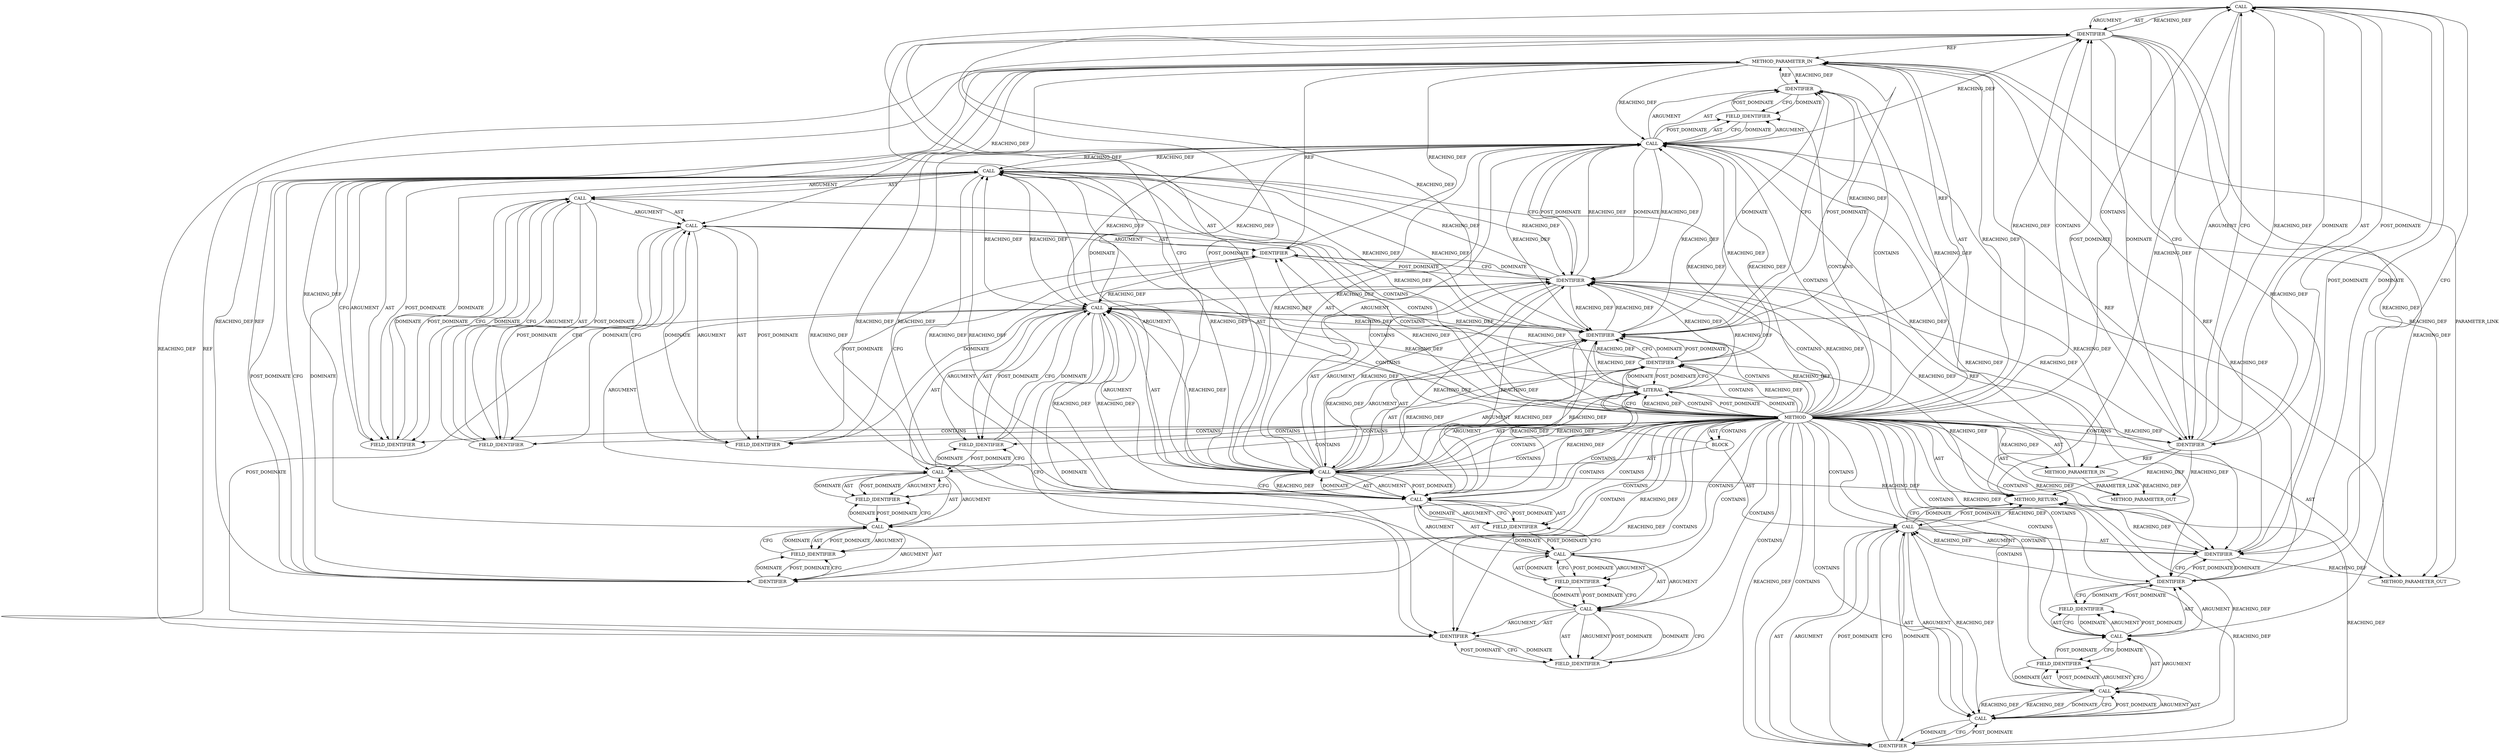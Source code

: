 digraph {
  4963 [label=CALL ORDER=2 ARGUMENT_INDEX=-1 CODE="encode_epilogue_plain(con, aborted)" COLUMN_NUMBER=2 METHOD_FULL_NAME="encode_epilogue_plain" LINE_NUMBER=1489 TYPE_FULL_NAME="<empty>" DISPATCH_TYPE="STATIC_DISPATCH" SIGNATURE="" NAME="encode_epilogue_plain"]
  4935 [label=LITERAL ORDER=1 ARGUMENT_INDEX=1 CODE="\"%s con %p msg %p aborted %d crcs %u %u %u\\n\"" COLUMN_NUMBER=7 LINE_NUMBER=1485 TYPE_FULL_NAME="char"]
  4939 [label=IDENTIFIER ORDER=1 ARGUMENT_INDEX=1 CODE="con" COLUMN_NUMBER=7 LINE_NUMBER=1486 TYPE_FULL_NAME="ceph_connection*" NAME="con"]
  4961 [label=FIELD_IDENTIFIER ORDER=2 ARGUMENT_INDEX=2 CODE="out_epil" COLUMN_NUMBER=36 LINE_NUMBER=1487 CANONICAL_NAME="out_epil"]
  4943 [label=CALL ORDER=1 ARGUMENT_INDEX=1 CODE="con->v2.out_epil" COLUMN_NUMBER=30 METHOD_FULL_NAME="<operator>.fieldAccess" LINE_NUMBER=1486 TYPE_FULL_NAME="<empty>" DISPATCH_TYPE="STATIC_DISPATCH" SIGNATURE="" NAME="<operator>.fieldAccess"]
  4955 [label=FIELD_IDENTIFIER ORDER=2 ARGUMENT_INDEX=2 CODE="middle_crc" COLUMN_NUMBER=7 LINE_NUMBER=1487 CANONICAL_NAME="middle_crc"]
  4953 [label=FIELD_IDENTIFIER ORDER=2 ARGUMENT_INDEX=2 CODE="v2" COLUMN_NUMBER=7 LINE_NUMBER=1487 CANONICAL_NAME="v2"]
  4940 [label=FIELD_IDENTIFIER ORDER=2 ARGUMENT_INDEX=2 CODE="out_msg" COLUMN_NUMBER=7 LINE_NUMBER=1486 CANONICAL_NAME="out_msg"]
  4962 [label=FIELD_IDENTIFIER ORDER=2 ARGUMENT_INDEX=2 CODE="data_crc" COLUMN_NUMBER=36 LINE_NUMBER=1487 CANONICAL_NAME="data_crc"]
  4933 [label=BLOCK ORDER=3 ARGUMENT_INDEX=-1 CODE="{
	dout(\"%s con %p msg %p aborted %d crcs %u %u %u\\n\", __func__, con,
	     con->out_msg, aborted, con->v2.out_epil.front_crc,
	     con->v2.out_epil.middle_crc, con->v2.out_epil.data_crc);

	encode_epilogue_plain(con, aborted);
	add_out_kvec(con, &con->v2.out_epil, CEPH_EPILOGUE_PLAIN_LEN);
}" COLUMN_NUMBER=1 LINE_NUMBER=1484 TYPE_FULL_NAME="void"]
  4957 [label=CALL ORDER=1 ARGUMENT_INDEX=1 CODE="con->v2.out_epil" COLUMN_NUMBER=36 METHOD_FULL_NAME="<operator>.fieldAccess" LINE_NUMBER=1487 TYPE_FULL_NAME="<empty>" DISPATCH_TYPE="STATIC_DISPATCH" SIGNATURE="" NAME="<operator>.fieldAccess"]
  4949 [label=CALL ORDER=7 ARGUMENT_INDEX=7 CODE="con->v2.out_epil.middle_crc" COLUMN_NUMBER=7 METHOD_FULL_NAME="<operator>.fieldAccess" LINE_NUMBER=1487 TYPE_FULL_NAME="<empty>" DISPATCH_TYPE="STATIC_DISPATCH" SIGNATURE="" NAME="<operator>.fieldAccess"]
  4930 [label=METHOD COLUMN_NUMBER=1 LINE_NUMBER=1483 COLUMN_NUMBER_END=1 IS_EXTERNAL=false SIGNATURE="void prepare_epilogue_plain (ceph_connection*,bool)" NAME="prepare_epilogue_plain" AST_PARENT_TYPE="TYPE_DECL" AST_PARENT_FULL_NAME="file_code_old-a282a2f-decode_preamble-531.c:<global>" ORDER=71 CODE="static void prepare_epilogue_plain(struct ceph_connection *con, bool aborted)
{
	dout(\"%s con %p msg %p aborted %d crcs %u %u %u\\n\", __func__, con,
	     con->out_msg, aborted, con->v2.out_epil.front_crc,
	     con->v2.out_epil.middle_crc, con->v2.out_epil.data_crc);

	encode_epilogue_plain(con, aborted);
	add_out_kvec(con, &con->v2.out_epil, CEPH_EPILOGUE_PLAIN_LEN);
}" FULL_NAME="prepare_epilogue_plain" LINE_NUMBER_END=1491 FILENAME="file_code_old-a282a2f-decode_preamble-531.c"]
  4964 [label=IDENTIFIER ORDER=1 ARGUMENT_INDEX=1 CODE="con" COLUMN_NUMBER=24 LINE_NUMBER=1489 TYPE_FULL_NAME="ceph_connection*" NAME="con"]
  4970 [label=CALL ORDER=1 ARGUMENT_INDEX=1 CODE="con->v2" COLUMN_NUMBER=21 METHOD_FULL_NAME="<operator>.indirectFieldAccess" LINE_NUMBER=1490 TYPE_FULL_NAME="<empty>" DISPATCH_TYPE="STATIC_DISPATCH" SIGNATURE="" NAME="<operator>.indirectFieldAccess"]
  4952 [label=IDENTIFIER ORDER=1 ARGUMENT_INDEX=1 CODE="con" COLUMN_NUMBER=7 LINE_NUMBER=1487 TYPE_FULL_NAME="ceph_connection*" NAME="con"]
  4937 [label=IDENTIFIER ORDER=3 ARGUMENT_INDEX=3 CODE="con" COLUMN_NUMBER=64 LINE_NUMBER=1485 TYPE_FULL_NAME="ceph_connection*" NAME="con"]
  4945 [label=IDENTIFIER ORDER=1 ARGUMENT_INDEX=1 CODE="con" COLUMN_NUMBER=30 LINE_NUMBER=1486 TYPE_FULL_NAME="ceph_connection*" NAME="con"]
  4966 [label=CALL ORDER=3 ARGUMENT_INDEX=-1 CODE="add_out_kvec(con, &con->v2.out_epil, CEPH_EPILOGUE_PLAIN_LEN)" COLUMN_NUMBER=2 METHOD_FULL_NAME="add_out_kvec" LINE_NUMBER=1490 TYPE_FULL_NAME="<empty>" DISPATCH_TYPE="STATIC_DISPATCH" SIGNATURE="" NAME="add_out_kvec"]
  4972 [label=FIELD_IDENTIFIER ORDER=2 ARGUMENT_INDEX=2 CODE="v2" COLUMN_NUMBER=21 LINE_NUMBER=1490 CANONICAL_NAME="v2"]
  4971 [label=IDENTIFIER ORDER=1 ARGUMENT_INDEX=1 CODE="con" COLUMN_NUMBER=21 LINE_NUMBER=1490 TYPE_FULL_NAME="ceph_connection*" NAME="con"]
  4960 [label=FIELD_IDENTIFIER ORDER=2 ARGUMENT_INDEX=2 CODE="v2" COLUMN_NUMBER=36 LINE_NUMBER=1487 CANONICAL_NAME="v2"]
  4956 [label=CALL ORDER=8 ARGUMENT_INDEX=8 CODE="con->v2.out_epil.data_crc" COLUMN_NUMBER=36 METHOD_FULL_NAME="<operator>.fieldAccess" LINE_NUMBER=1487 TYPE_FULL_NAME="<empty>" DISPATCH_TYPE="STATIC_DISPATCH" SIGNATURE="" NAME="<operator>.fieldAccess"]
  4944 [label=CALL ORDER=1 ARGUMENT_INDEX=1 CODE="con->v2" COLUMN_NUMBER=30 METHOD_FULL_NAME="<operator>.indirectFieldAccess" LINE_NUMBER=1486 TYPE_FULL_NAME="<empty>" DISPATCH_TYPE="STATIC_DISPATCH" SIGNATURE="" NAME="<operator>.indirectFieldAccess"]
  13141 [label=METHOD_PARAMETER_OUT ORDER=1 CODE="struct ceph_connection *con" IS_VARIADIC=false COLUMN_NUMBER=36 LINE_NUMBER=1483 TYPE_FULL_NAME="ceph_connection*" EVALUATION_STRATEGY="BY_VALUE" INDEX=1 NAME="con"]
  4967 [label=IDENTIFIER ORDER=1 ARGUMENT_INDEX=1 CODE="con" COLUMN_NUMBER=15 LINE_NUMBER=1490 TYPE_FULL_NAME="ceph_connection*" NAME="con"]
  4941 [label=IDENTIFIER ORDER=5 ARGUMENT_INDEX=5 CODE="aborted" COLUMN_NUMBER=21 LINE_NUMBER=1486 TYPE_FULL_NAME="bool" NAME="aborted"]
  4946 [label=FIELD_IDENTIFIER ORDER=2 ARGUMENT_INDEX=2 CODE="v2" COLUMN_NUMBER=30 LINE_NUMBER=1486 CANONICAL_NAME="v2"]
  4965 [label=IDENTIFIER ORDER=2 ARGUMENT_INDEX=2 CODE="aborted" COLUMN_NUMBER=29 LINE_NUMBER=1489 TYPE_FULL_NAME="bool" NAME="aborted"]
  4975 [label=METHOD_RETURN ORDER=4 CODE="RET" COLUMN_NUMBER=1 LINE_NUMBER=1483 TYPE_FULL_NAME="void" EVALUATION_STRATEGY="BY_VALUE"]
  4938 [label=CALL ORDER=4 ARGUMENT_INDEX=4 CODE="con->out_msg" COLUMN_NUMBER=7 METHOD_FULL_NAME="<operator>.indirectFieldAccess" LINE_NUMBER=1486 TYPE_FULL_NAME="<empty>" DISPATCH_TYPE="STATIC_DISPATCH" SIGNATURE="" NAME="<operator>.indirectFieldAccess"]
  4969 [label=CALL ORDER=1 ARGUMENT_INDEX=1 CODE="con->v2.out_epil" COLUMN_NUMBER=21 METHOD_FULL_NAME="<operator>.fieldAccess" LINE_NUMBER=1490 TYPE_FULL_NAME="<empty>" DISPATCH_TYPE="STATIC_DISPATCH" SIGNATURE="" NAME="<operator>.fieldAccess"]
  4932 [label=METHOD_PARAMETER_IN ORDER=2 CODE="bool aborted" IS_VARIADIC=false COLUMN_NUMBER=65 LINE_NUMBER=1483 TYPE_FULL_NAME="bool" EVALUATION_STRATEGY="BY_VALUE" INDEX=2 NAME="aborted"]
  4973 [label=FIELD_IDENTIFIER ORDER=2 ARGUMENT_INDEX=2 CODE="out_epil" COLUMN_NUMBER=21 LINE_NUMBER=1490 CANONICAL_NAME="out_epil"]
  4958 [label=CALL ORDER=1 ARGUMENT_INDEX=1 CODE="con->v2" COLUMN_NUMBER=36 METHOD_FULL_NAME="<operator>.indirectFieldAccess" LINE_NUMBER=1487 TYPE_FULL_NAME="<empty>" DISPATCH_TYPE="STATIC_DISPATCH" SIGNATURE="" NAME="<operator>.indirectFieldAccess"]
  4934 [label=CALL ORDER=1 ARGUMENT_INDEX=-1 CODE="dout(\"%s con %p msg %p aborted %d crcs %u %u %u\\n\", __func__, con,
	     con->out_msg, aborted, con->v2.out_epil.front_crc,
	     con->v2.out_epil.middle_crc, con->v2.out_epil.data_crc)" COLUMN_NUMBER=2 METHOD_FULL_NAME="dout" LINE_NUMBER=1485 TYPE_FULL_NAME="<empty>" DISPATCH_TYPE="STATIC_DISPATCH" SIGNATURE="" NAME="dout"]
  4936 [label=IDENTIFIER ORDER=2 ARGUMENT_INDEX=2 CODE="__func__" COLUMN_NUMBER=54 LINE_NUMBER=1485 TYPE_FULL_NAME="ANY" NAME="__func__"]
  4951 [label=CALL ORDER=1 ARGUMENT_INDEX=1 CODE="con->v2" COLUMN_NUMBER=7 METHOD_FULL_NAME="<operator>.indirectFieldAccess" LINE_NUMBER=1487 TYPE_FULL_NAME="<empty>" DISPATCH_TYPE="STATIC_DISPATCH" SIGNATURE="" NAME="<operator>.indirectFieldAccess"]
  4968 [label=CALL ORDER=2 ARGUMENT_INDEX=2 CODE="&con->v2.out_epil" COLUMN_NUMBER=20 METHOD_FULL_NAME="<operator>.addressOf" LINE_NUMBER=1490 TYPE_FULL_NAME="<empty>" DISPATCH_TYPE="STATIC_DISPATCH" SIGNATURE="" NAME="<operator>.addressOf"]
  4950 [label=CALL ORDER=1 ARGUMENT_INDEX=1 CODE="con->v2.out_epil" COLUMN_NUMBER=7 METHOD_FULL_NAME="<operator>.fieldAccess" LINE_NUMBER=1487 TYPE_FULL_NAME="<empty>" DISPATCH_TYPE="STATIC_DISPATCH" SIGNATURE="" NAME="<operator>.fieldAccess"]
  4947 [label=FIELD_IDENTIFIER ORDER=2 ARGUMENT_INDEX=2 CODE="out_epil" COLUMN_NUMBER=30 LINE_NUMBER=1486 CANONICAL_NAME="out_epil"]
  4942 [label=CALL ORDER=6 ARGUMENT_INDEX=6 CODE="con->v2.out_epil.front_crc" COLUMN_NUMBER=30 METHOD_FULL_NAME="<operator>.fieldAccess" LINE_NUMBER=1486 TYPE_FULL_NAME="<empty>" DISPATCH_TYPE="STATIC_DISPATCH" SIGNATURE="" NAME="<operator>.fieldAccess"]
  4959 [label=IDENTIFIER ORDER=1 ARGUMENT_INDEX=1 CODE="con" COLUMN_NUMBER=36 LINE_NUMBER=1487 TYPE_FULL_NAME="ceph_connection*" NAME="con"]
  13142 [label=METHOD_PARAMETER_OUT ORDER=2 CODE="bool aborted" IS_VARIADIC=false COLUMN_NUMBER=65 LINE_NUMBER=1483 TYPE_FULL_NAME="bool" EVALUATION_STRATEGY="BY_VALUE" INDEX=2 NAME="aborted"]
  4954 [label=FIELD_IDENTIFIER ORDER=2 ARGUMENT_INDEX=2 CODE="out_epil" COLUMN_NUMBER=7 LINE_NUMBER=1487 CANONICAL_NAME="out_epil"]
  4974 [label=IDENTIFIER ORDER=3 ARGUMENT_INDEX=3 CODE="CEPH_EPILOGUE_PLAIN_LEN" COLUMN_NUMBER=39 LINE_NUMBER=1490 TYPE_FULL_NAME="ANY" NAME="CEPH_EPILOGUE_PLAIN_LEN"]
  4931 [label=METHOD_PARAMETER_IN ORDER=1 CODE="struct ceph_connection *con" IS_VARIADIC=false COLUMN_NUMBER=36 LINE_NUMBER=1483 TYPE_FULL_NAME="ceph_connection*" EVALUATION_STRATEGY="BY_VALUE" INDEX=1 NAME="con"]
  4948 [label=FIELD_IDENTIFIER ORDER=2 ARGUMENT_INDEX=2 CODE="front_crc" COLUMN_NUMBER=30 LINE_NUMBER=1486 CANONICAL_NAME="front_crc"]
  4963 -> 4965 [label=AST ]
  4930 -> 4963 [label=CONTAINS ]
  4962 -> 4956 [label=DOMINATE ]
  4942 -> 4952 [label=CFG ]
  4930 -> 4935 [label=DOMINATE ]
  4941 -> 4937 [label=REACHING_DEF VARIABLE="aborted"]
  4938 -> 4939 [label=ARGUMENT ]
  4975 -> 4966 [label=POST_DOMINATE ]
  4942 -> 4943 [label=ARGUMENT ]
  4965 -> 4963 [label=CFG ]
  4934 -> 4964 [label=CFG ]
  4943 -> 4948 [label=CFG ]
  4971 -> 4972 [label=DOMINATE ]
  4969 -> 4970 [label=AST ]
  4967 -> 4971 [label=CFG ]
  4939 -> 4940 [label=CFG ]
  4930 -> 4957 [label=CONTAINS ]
  4956 -> 4962 [label=POST_DOMINATE ]
  4949 -> 4938 [label=REACHING_DEF VARIABLE="con->v2.out_epil.middle_crc"]
  4942 -> 4934 [label=REACHING_DEF VARIABLE="con->v2.out_epil.front_crc"]
  4934 -> 4941 [label=AST ]
  4966 -> 4975 [label=REACHING_DEF VARIABLE="add_out_kvec(con, &con->v2.out_epil, CEPH_EPILOGUE_PLAIN_LEN)"]
  4930 -> 4970 [label=CONTAINS ]
  4930 -> 4973 [label=CONTAINS ]
  4948 -> 4942 [label=DOMINATE ]
  4937 -> 4934 [label=REACHING_DEF VARIABLE="con"]
  4956 -> 4938 [label=REACHING_DEF VARIABLE="con->v2.out_epil.data_crc"]
  4947 -> 4943 [label=DOMINATE ]
  4937 -> 4964 [label=REACHING_DEF VARIABLE="con"]
  4944 -> 4945 [label=AST ]
  4961 -> 4957 [label=DOMINATE ]
  4930 -> 4952 [label=REACHING_DEF VARIABLE=""]
  4971 -> 4972 [label=CFG ]
  4936 -> 4937 [label=REACHING_DEF VARIABLE="__func__"]
  4930 -> 4942 [label=CONTAINS ]
  4957 -> 4958 [label=AST ]
  4943 -> 4948 [label=DOMINATE ]
  4935 -> 4930 [label=POST_DOMINATE ]
  4951 -> 4954 [label=CFG ]
  4958 -> 4959 [label=ARGUMENT ]
  4936 -> 4941 [label=REACHING_DEF VARIABLE="__func__"]
  4964 -> 4965 [label=DOMINATE ]
  4973 -> 4970 [label=POST_DOMINATE ]
  4954 -> 4950 [label=CFG ]
  4956 -> 4957 [label=ARGUMENT ]
  4949 -> 4955 [label=ARGUMENT ]
  4951 -> 4952 [label=ARGUMENT ]
  4960 -> 4958 [label=DOMINATE ]
  4951 -> 4953 [label=AST ]
  4938 -> 4942 [label=REACHING_DEF VARIABLE="con->out_msg"]
  4967 -> 4931 [label=REF ]
  4965 -> 4975 [label=REACHING_DEF VARIABLE="aborted"]
  4930 -> 4958 [label=CONTAINS ]
  4941 -> 4932 [label=REF ]
  4948 -> 4943 [label=POST_DOMINATE ]
  4930 -> 4968 [label=CONTAINS ]
  4930 -> 4940 [label=CONTAINS ]
  4950 -> 4951 [label=AST ]
  4949 -> 4942 [label=REACHING_DEF VARIABLE="con->v2.out_epil.middle_crc"]
  4940 -> 4938 [label=CFG ]
  4957 -> 4961 [label=POST_DOMINATE ]
  4944 -> 4947 [label=CFG ]
  4953 -> 4951 [label=CFG ]
  4930 -> 4966 [label=CONTAINS ]
  4964 -> 4970 [label=REACHING_DEF VARIABLE="con"]
  4931 -> 4952 [label=REACHING_DEF VARIABLE="con"]
  4968 -> 4974 [label=DOMINATE ]
  4934 -> 4941 [label=ARGUMENT ]
  4936 -> 4935 [label=POST_DOMINATE ]
  4958 -> 4960 [label=AST ]
  4960 -> 4959 [label=POST_DOMINATE ]
  4941 -> 4938 [label=POST_DOMINATE ]
  4941 -> 4949 [label=REACHING_DEF VARIABLE="aborted"]
  4930 -> 4956 [label=CONTAINS ]
  4949 -> 4950 [label=ARGUMENT ]
  4930 -> 4934 [label=CONTAINS ]
  4930 -> 4964 [label=REACHING_DEF VARIABLE=""]
  4930 -> 4959 [label=REACHING_DEF VARIABLE=""]
  4941 -> 4938 [label=REACHING_DEF VARIABLE="aborted"]
  4974 -> 4966 [label=CFG ]
  4942 -> 4937 [label=REACHING_DEF VARIABLE="con->v2.out_epil.front_crc"]
  4934 -> 4956 [label=POST_DOMINATE ]
  4930 -> 4952 [label=CONTAINS ]
  4931 -> 13141 [label=REACHING_DEF VARIABLE="con"]
  4957 -> 4962 [label=CFG ]
  4930 -> 4954 [label=CONTAINS ]
  4949 -> 4956 [label=REACHING_DEF VARIABLE="con->v2.out_epil.middle_crc"]
  4972 -> 4970 [label=CFG ]
  4931 -> 4939 [label=REACHING_DEF VARIABLE="con"]
  4956 -> 4937 [label=REACHING_DEF VARIABLE="con->v2.out_epil.data_crc"]
  4930 -> 4948 [label=CONTAINS ]
  4934 -> 4936 [label=AST ]
  4961 -> 4958 [label=POST_DOMINATE ]
  4965 -> 4932 [label=REF ]
  4936 -> 4937 [label=CFG ]
  4974 -> 4975 [label=REACHING_DEF VARIABLE="CEPH_EPILOGUE_PLAIN_LEN"]
  4931 -> 4951 [label=REACHING_DEF VARIABLE="con"]
  4970 -> 4972 [label=ARGUMENT ]
  4934 -> 4937 [label=ARGUMENT ]
  4970 -> 4971 [label=ARGUMENT ]
  4969 -> 4968 [label=REACHING_DEF VARIABLE="con->v2.out_epil"]
  4969 -> 4968 [label=REACHING_DEF VARIABLE="con->v2.out_epil"]
  4930 -> 4962 [label=CONTAINS ]
  4934 -> 4956 [label=AST ]
  4935 -> 4956 [label=REACHING_DEF VARIABLE="\"%s con %p msg %p aborted %d crcs %u %u %u\\n\""]
  4935 -> 4937 [label=REACHING_DEF VARIABLE="\"%s con %p msg %p aborted %d crcs %u %u %u\\n\""]
  4932 -> 13142 [label=REACHING_DEF VARIABLE="aborted"]
  4934 -> 4935 [label=ARGUMENT ]
  4945 -> 4946 [label=CFG ]
  4930 -> 4955 [label=CONTAINS ]
  4960 -> 4958 [label=CFG ]
  4943 -> 4947 [label=ARGUMENT ]
  4935 -> 4936 [label=CFG ]
  4964 -> 4967 [label=REACHING_DEF VARIABLE="con"]
  4939 -> 4937 [label=POST_DOMINATE ]
  4952 -> 4942 [label=POST_DOMINATE ]
  4949 -> 4955 [label=AST ]
  4930 -> 4945 [label=CONTAINS ]
  4967 -> 13141 [label=REACHING_DEF VARIABLE="con"]
  4934 -> 4942 [label=AST ]
  4935 -> 4941 [label=REACHING_DEF VARIABLE="\"%s con %p msg %p aborted %d crcs %u %u %u\\n\""]
  4930 -> 4972 [label=CONTAINS ]
  4965 -> 4963 [label=REACHING_DEF VARIABLE="aborted"]
  4972 -> 4970 [label=DOMINATE ]
  4938 -> 4937 [label=REACHING_DEF VARIABLE="con->out_msg"]
  4934 -> 4956 [label=ARGUMENT ]
  4957 -> 4962 [label=DOMINATE ]
  4958 -> 4960 [label=ARGUMENT ]
  4938 -> 4940 [label=ARGUMENT ]
  4966 -> 4968 [label=AST ]
  4940 -> 4938 [label=DOMINATE ]
  4966 -> 4974 [label=AST ]
  4967 -> 4966 [label=REACHING_DEF VARIABLE="con"]
  4949 -> 4959 [label=CFG ]
  4932 -> 4941 [label=REACHING_DEF VARIABLE="aborted"]
  4966 -> 4967 [label=ARGUMENT ]
  4936 -> 4975 [label=REACHING_DEF VARIABLE="__func__"]
  4937 -> 4931 [label=REF ]
  4958 -> 4960 [label=POST_DOMINATE ]
  4930 -> 4960 [label=CONTAINS ]
  4931 -> 4938 [label=REACHING_DEF VARIABLE="con"]
  4935 -> 4942 [label=REACHING_DEF VARIABLE="\"%s con %p msg %p aborted %d crcs %u %u %u\\n\""]
  4938 -> 13141 [label=REACHING_DEF VARIABLE="con->out_msg"]
  4934 -> 4949 [label=ARGUMENT ]
  4930 -> 4959 [label=CONTAINS ]
  4939 -> 4940 [label=DOMINATE ]
  4958 -> 4961 [label=CFG ]
  4950 -> 4954 [label=AST ]
  4936 -> 4949 [label=REACHING_DEF VARIABLE="__func__"]
  4936 -> 4937 [label=DOMINATE ]
  4969 -> 4973 [label=AST ]
  4938 -> 4971 [label=REACHING_DEF VARIABLE="con->out_msg"]
  4934 -> 4937 [label=AST ]
  4930 -> 4936 [label=CONTAINS ]
  4967 -> 4975 [label=REACHING_DEF VARIABLE="con"]
  4930 -> 13141 [label=AST ]
  4971 -> 4931 [label=REF ]
  4951 -> 4952 [label=AST ]
  4973 -> 4969 [label=DOMINATE ]
  4966 -> 4974 [label=ARGUMENT ]
  4944 -> 4945 [label=ARGUMENT ]
  4930 -> 4946 [label=CONTAINS ]
  4963 -> 4975 [label=REACHING_DEF VARIABLE="encode_epilogue_plain(con, aborted)"]
  4963 -> 4964 [label=ARGUMENT ]
  4963 -> 4964 [label=AST ]
  4930 -> 4944 [label=CONTAINS ]
  4931 -> 4944 [label=REACHING_DEF VARIABLE="con"]
  4930 -> 4933 [label=CONTAINS ]
  4930 -> 4949 [label=CONTAINS ]
  4956 -> 4942 [label=REACHING_DEF VARIABLE="con->v2.out_epil.data_crc"]
  4942 -> 4949 [label=REACHING_DEF VARIABLE="con->v2.out_epil.front_crc"]
  4930 -> 4939 [label=CONTAINS ]
  4952 -> 4931 [label=REF ]
  4930 -> 4939 [label=REACHING_DEF VARIABLE=""]
  4963 -> 4967 [label=DOMINATE ]
  4955 -> 4949 [label=CFG ]
  4969 -> 4968 [label=DOMINATE ]
  4968 -> 4969 [label=POST_DOMINATE ]
  4930 -> 4965 [label=CONTAINS ]
  4970 -> 4971 [label=AST ]
  4970 -> 4972 [label=POST_DOMINATE ]
  4937 -> 4942 [label=REACHING_DEF VARIABLE="con"]
  4945 -> 4946 [label=DOMINATE ]
  4954 -> 4951 [label=POST_DOMINATE ]
  4930 -> 4937 [label=CONTAINS ]
  4965 -> 4964 [label=POST_DOMINATE ]
  4938 -> 4975 [label=REACHING_DEF VARIABLE="con->out_msg"]
  4935 -> 4936 [label=DOMINATE ]
  4933 -> 4963 [label=AST ]
  4949 -> 4959 [label=DOMINATE ]
  4956 -> 4962 [label=AST ]
  4956 -> 4934 [label=CFG ]
  4938 -> 4939 [label=AST ]
  4930 -> 4938 [label=CONTAINS ]
  4930 -> 4941 [label=CONTAINS ]
  4930 -> 4933 [label=AST ]
  4937 -> 4938 [label=REACHING_DEF VARIABLE="con"]
  4953 -> 4951 [label=DOMINATE ]
  4954 -> 4950 [label=DOMINATE ]
  4931 -> 4959 [label=REACHING_DEF VARIABLE="con"]
  4930 -> 4961 [label=CONTAINS ]
  4955 -> 4949 [label=DOMINATE ]
  4941 -> 4965 [label=REACHING_DEF VARIABLE="aborted"]
  4949 -> 4955 [label=POST_DOMINATE ]
  4964 -> 4965 [label=CFG ]
  4938 -> 4940 [label=POST_DOMINATE ]
  4930 -> 4950 [label=CONTAINS ]
  4958 -> 4959 [label=AST ]
  4943 -> 4944 [label=AST ]
  4934 -> 4942 [label=ARGUMENT ]
  4937 -> 4956 [label=REACHING_DEF VARIABLE="con"]
  4974 -> 4966 [label=DOMINATE ]
  4959 -> 4931 [label=REF ]
  4965 -> 13142 [label=REACHING_DEF VARIABLE="aborted"]
  4930 -> 4965 [label=REACHING_DEF VARIABLE=""]
  4937 -> 4936 [label=POST_DOMINATE ]
  4966 -> 4974 [label=POST_DOMINATE ]
  4930 -> 4937 [label=REACHING_DEF VARIABLE=""]
  4930 -> 4932 [label=REACHING_DEF VARIABLE=""]
  4968 -> 4966 [label=REACHING_DEF VARIABLE="&con->v2.out_epil"]
  4950 -> 4954 [label=POST_DOMINATE ]
  4971 -> 4967 [label=POST_DOMINATE ]
  4934 -> 4935 [label=AST ]
  4944 -> 4946 [label=ARGUMENT ]
  4930 -> 4964 [label=CONTAINS ]
  4935 -> 4934 [label=REACHING_DEF VARIABLE="\"%s con %p msg %p aborted %d crcs %u %u %u\\n\""]
  4930 -> 4974 [label=REACHING_DEF VARIABLE=""]
  4930 -> 13142 [label=AST ]
  4967 -> 4971 [label=DOMINATE ]
  4951 -> 4953 [label=POST_DOMINATE ]
  4930 -> 4935 [label=CFG ]
  4955 -> 4950 [label=POST_DOMINATE ]
  4944 -> 4946 [label=AST ]
  4945 -> 4931 [label=REF ]
  4937 -> 4949 [label=REACHING_DEF VARIABLE="con"]
  4953 -> 4952 [label=POST_DOMINATE ]
  4932 -> 13142 [label=PARAMETER_LINK ]
  4942 -> 4948 [label=ARGUMENT ]
  4969 -> 4973 [label=POST_DOMINATE ]
  4952 -> 4953 [label=CFG ]
  4963 -> 4967 [label=CFG ]
  4943 -> 4947 [label=AST ]
  4931 -> 13141 [label=PARAMETER_LINK ]
  4964 -> 4963 [label=REACHING_DEF VARIABLE="con"]
  4968 -> 4969 [label=ARGUMENT ]
  4937 -> 4939 [label=DOMINATE ]
  4938 -> 4964 [label=REACHING_DEF VARIABLE="con->out_msg"]
  4966 -> 4975 [label=CFG ]
  4942 -> 4948 [label=AST ]
  4938 -> 4940 [label=AST ]
  4931 -> 4945 [label=REACHING_DEF VARIABLE="con"]
  4937 -> 4941 [label=REACHING_DEF VARIABLE="con"]
  4930 -> 4953 [label=CONTAINS ]
  4933 -> 4934 [label=AST ]
  4969 -> 4970 [label=ARGUMENT ]
  4941 -> 4945 [label=CFG ]
  4931 -> 4937 [label=REACHING_DEF VARIABLE="con"]
  4930 -> 4935 [label=REACHING_DEF VARIABLE=""]
  4965 -> 4963 [label=DOMINATE ]
  4934 -> 4964 [label=DOMINATE ]
  4941 -> 4942 [label=REACHING_DEF VARIABLE="aborted"]
  4938 -> 4956 [label=REACHING_DEF VARIABLE="con->out_msg"]
  4970 -> 4972 [label=AST ]
  4942 -> 4941 [label=REACHING_DEF VARIABLE="con->v2.out_epil.front_crc"]
  4944 -> 4947 [label=DOMINATE ]
  4930 -> 4974 [label=CONTAINS ]
  4949 -> 4941 [label=REACHING_DEF VARIABLE="con->v2.out_epil.middle_crc"]
  4964 -> 4931 [label=REF ]
  4946 -> 4944 [label=CFG ]
  4945 -> 4941 [label=POST_DOMINATE ]
  4930 -> 4947 [label=CONTAINS ]
  4957 -> 4961 [label=ARGUMENT ]
  4968 -> 4975 [label=REACHING_DEF VARIABLE="&con->v2.out_epil"]
  4966 -> 4975 [label=DOMINATE ]
  4935 -> 4938 [label=REACHING_DEF VARIABLE="\"%s con %p msg %p aborted %d crcs %u %u %u\\n\""]
  4943 -> 4947 [label=POST_DOMINATE ]
  4961 -> 4957 [label=CFG ]
  4930 -> 4967 [label=REACHING_DEF VARIABLE=""]
  4939 -> 4931 [label=REF ]
  4942 -> 4956 [label=REACHING_DEF VARIABLE="con->v2.out_epil.front_crc"]
  4967 -> 4963 [label=POST_DOMINATE ]
  4934 -> 4949 [label=AST ]
  4956 -> 4934 [label=REACHING_DEF VARIABLE="con->v2.out_epil.data_crc"]
  4950 -> 4951 [label=ARGUMENT ]
  4970 -> 4973 [label=CFG ]
  4930 -> 4969 [label=CONTAINS ]
  4937 -> 4939 [label=CFG ]
  4942 -> 4952 [label=DOMINATE ]
  4940 -> 4939 [label=POST_DOMINATE ]
  4938 -> 4934 [label=REACHING_DEF VARIABLE="con->out_msg"]
  4946 -> 4945 [label=POST_DOMINATE ]
  4938 -> 4941 [label=DOMINATE ]
  4964 -> 4934 [label=POST_DOMINATE ]
  4930 -> 4936 [label=REACHING_DEF VARIABLE=""]
  4947 -> 4944 [label=POST_DOMINATE ]
  4938 -> 4967 [label=REACHING_DEF VARIABLE="con->out_msg"]
  4941 -> 4934 [label=REACHING_DEF VARIABLE="aborted"]
  4959 -> 4960 [label=DOMINATE ]
  4948 -> 4942 [label=CFG ]
  4930 -> 4971 [label=CONTAINS ]
  4969 -> 4968 [label=CFG ]
  4959 -> 4960 [label=CFG ]
  4944 -> 4946 [label=POST_DOMINATE ]
  4934 -> 4936 [label=ARGUMENT ]
  4966 -> 4968 [label=ARGUMENT ]
  4930 -> 4931 [label=AST ]
  4930 -> 4951 [label=CONTAINS ]
  4930 -> 4975 [label=AST ]
  4956 -> 4949 [label=REACHING_DEF VARIABLE="con->v2.out_epil.data_crc"]
  4958 -> 4961 [label=DOMINATE ]
  4956 -> 4957 [label=AST ]
  4956 -> 4962 [label=ARGUMENT ]
  4956 -> 4941 [label=REACHING_DEF VARIABLE="con->v2.out_epil.data_crc"]
  4952 -> 4953 [label=DOMINATE ]
  4949 -> 4950 [label=AST ]
  4949 -> 4937 [label=REACHING_DEF VARIABLE="con->v2.out_epil.middle_crc"]
  4959 -> 4949 [label=POST_DOMINATE ]
  4943 -> 4944 [label=ARGUMENT ]
  4930 -> 4943 [label=CONTAINS ]
  4931 -> 4958 [label=REACHING_DEF VARIABLE="con"]
  4936 -> 4942 [label=REACHING_DEF VARIABLE="__func__"]
  4957 -> 4958 [label=ARGUMENT ]
  4934 -> 4938 [label=AST ]
  4941 -> 4945 [label=DOMINATE ]
  4930 -> 4932 [label=AST ]
  4942 -> 4948 [label=POST_DOMINATE ]
  4970 -> 4973 [label=DOMINATE ]
  4936 -> 4956 [label=REACHING_DEF VARIABLE="__func__"]
  4942 -> 4938 [label=REACHING_DEF VARIABLE="con->v2.out_epil.front_crc"]
  4934 -> 4975 [label=REACHING_DEF VARIABLE="dout(\"%s con %p msg %p aborted %d crcs %u %u %u\\n\", __func__, con,
	     con->out_msg, aborted, con->v2.out_epil.front_crc,
	     con->v2.out_epil.middle_crc, con->v2.out_epil.data_crc)"]
  4962 -> 4956 [label=CFG ]
  4935 -> 4949 [label=REACHING_DEF VARIABLE="\"%s con %p msg %p aborted %d crcs %u %u %u\\n\""]
  4930 -> 4971 [label=REACHING_DEF VARIABLE=""]
  4942 -> 4943 [label=AST ]
  4969 -> 4973 [label=ARGUMENT ]
  4974 -> 4966 [label=REACHING_DEF VARIABLE="CEPH_EPILOGUE_PLAIN_LEN"]
  4947 -> 4943 [label=CFG ]
  4966 -> 4967 [label=AST ]
  4963 -> 4965 [label=POST_DOMINATE ]
  4930 -> 4945 [label=REACHING_DEF VARIABLE=""]
  4946 -> 4944 [label=DOMINATE ]
  4962 -> 4957 [label=POST_DOMINATE ]
  4930 -> 4935 [label=CONTAINS ]
  4930 -> 4967 [label=CONTAINS ]
  4951 -> 4954 [label=DOMINATE ]
  4956 -> 4934 [label=DOMINATE ]
  4949 -> 4934 [label=REACHING_DEF VARIABLE="con->v2.out_epil.middle_crc"]
  4968 -> 4969 [label=AST ]
  4930 -> 4941 [label=REACHING_DEF VARIABLE=""]
  4930 -> 4931 [label=REACHING_DEF VARIABLE=""]
  4941 -> 4956 [label=REACHING_DEF VARIABLE="aborted"]
  4934 -> 4938 [label=ARGUMENT ]
  4968 -> 4974 [label=CFG ]
  4938 -> 4941 [label=CFG ]
  4950 -> 4955 [label=DOMINATE ]
  4936 -> 4934 [label=REACHING_DEF VARIABLE="__func__"]
  4933 -> 4966 [label=AST ]
  4936 -> 4938 [label=REACHING_DEF VARIABLE="__func__"]
  4957 -> 4961 [label=AST ]
  4973 -> 4969 [label=CFG ]
  4964 -> 4971 [label=REACHING_DEF VARIABLE="con"]
  4938 -> 4941 [label=REACHING_DEF VARIABLE="con->out_msg"]
  4950 -> 4954 [label=ARGUMENT ]
  4963 -> 4965 [label=ARGUMENT ]
  4951 -> 4953 [label=ARGUMENT ]
  4972 -> 4971 [label=POST_DOMINATE ]
  4974 -> 4968 [label=POST_DOMINATE ]
  4938 -> 4949 [label=REACHING_DEF VARIABLE="con->out_msg"]
  4950 -> 4955 [label=CFG ]
}
